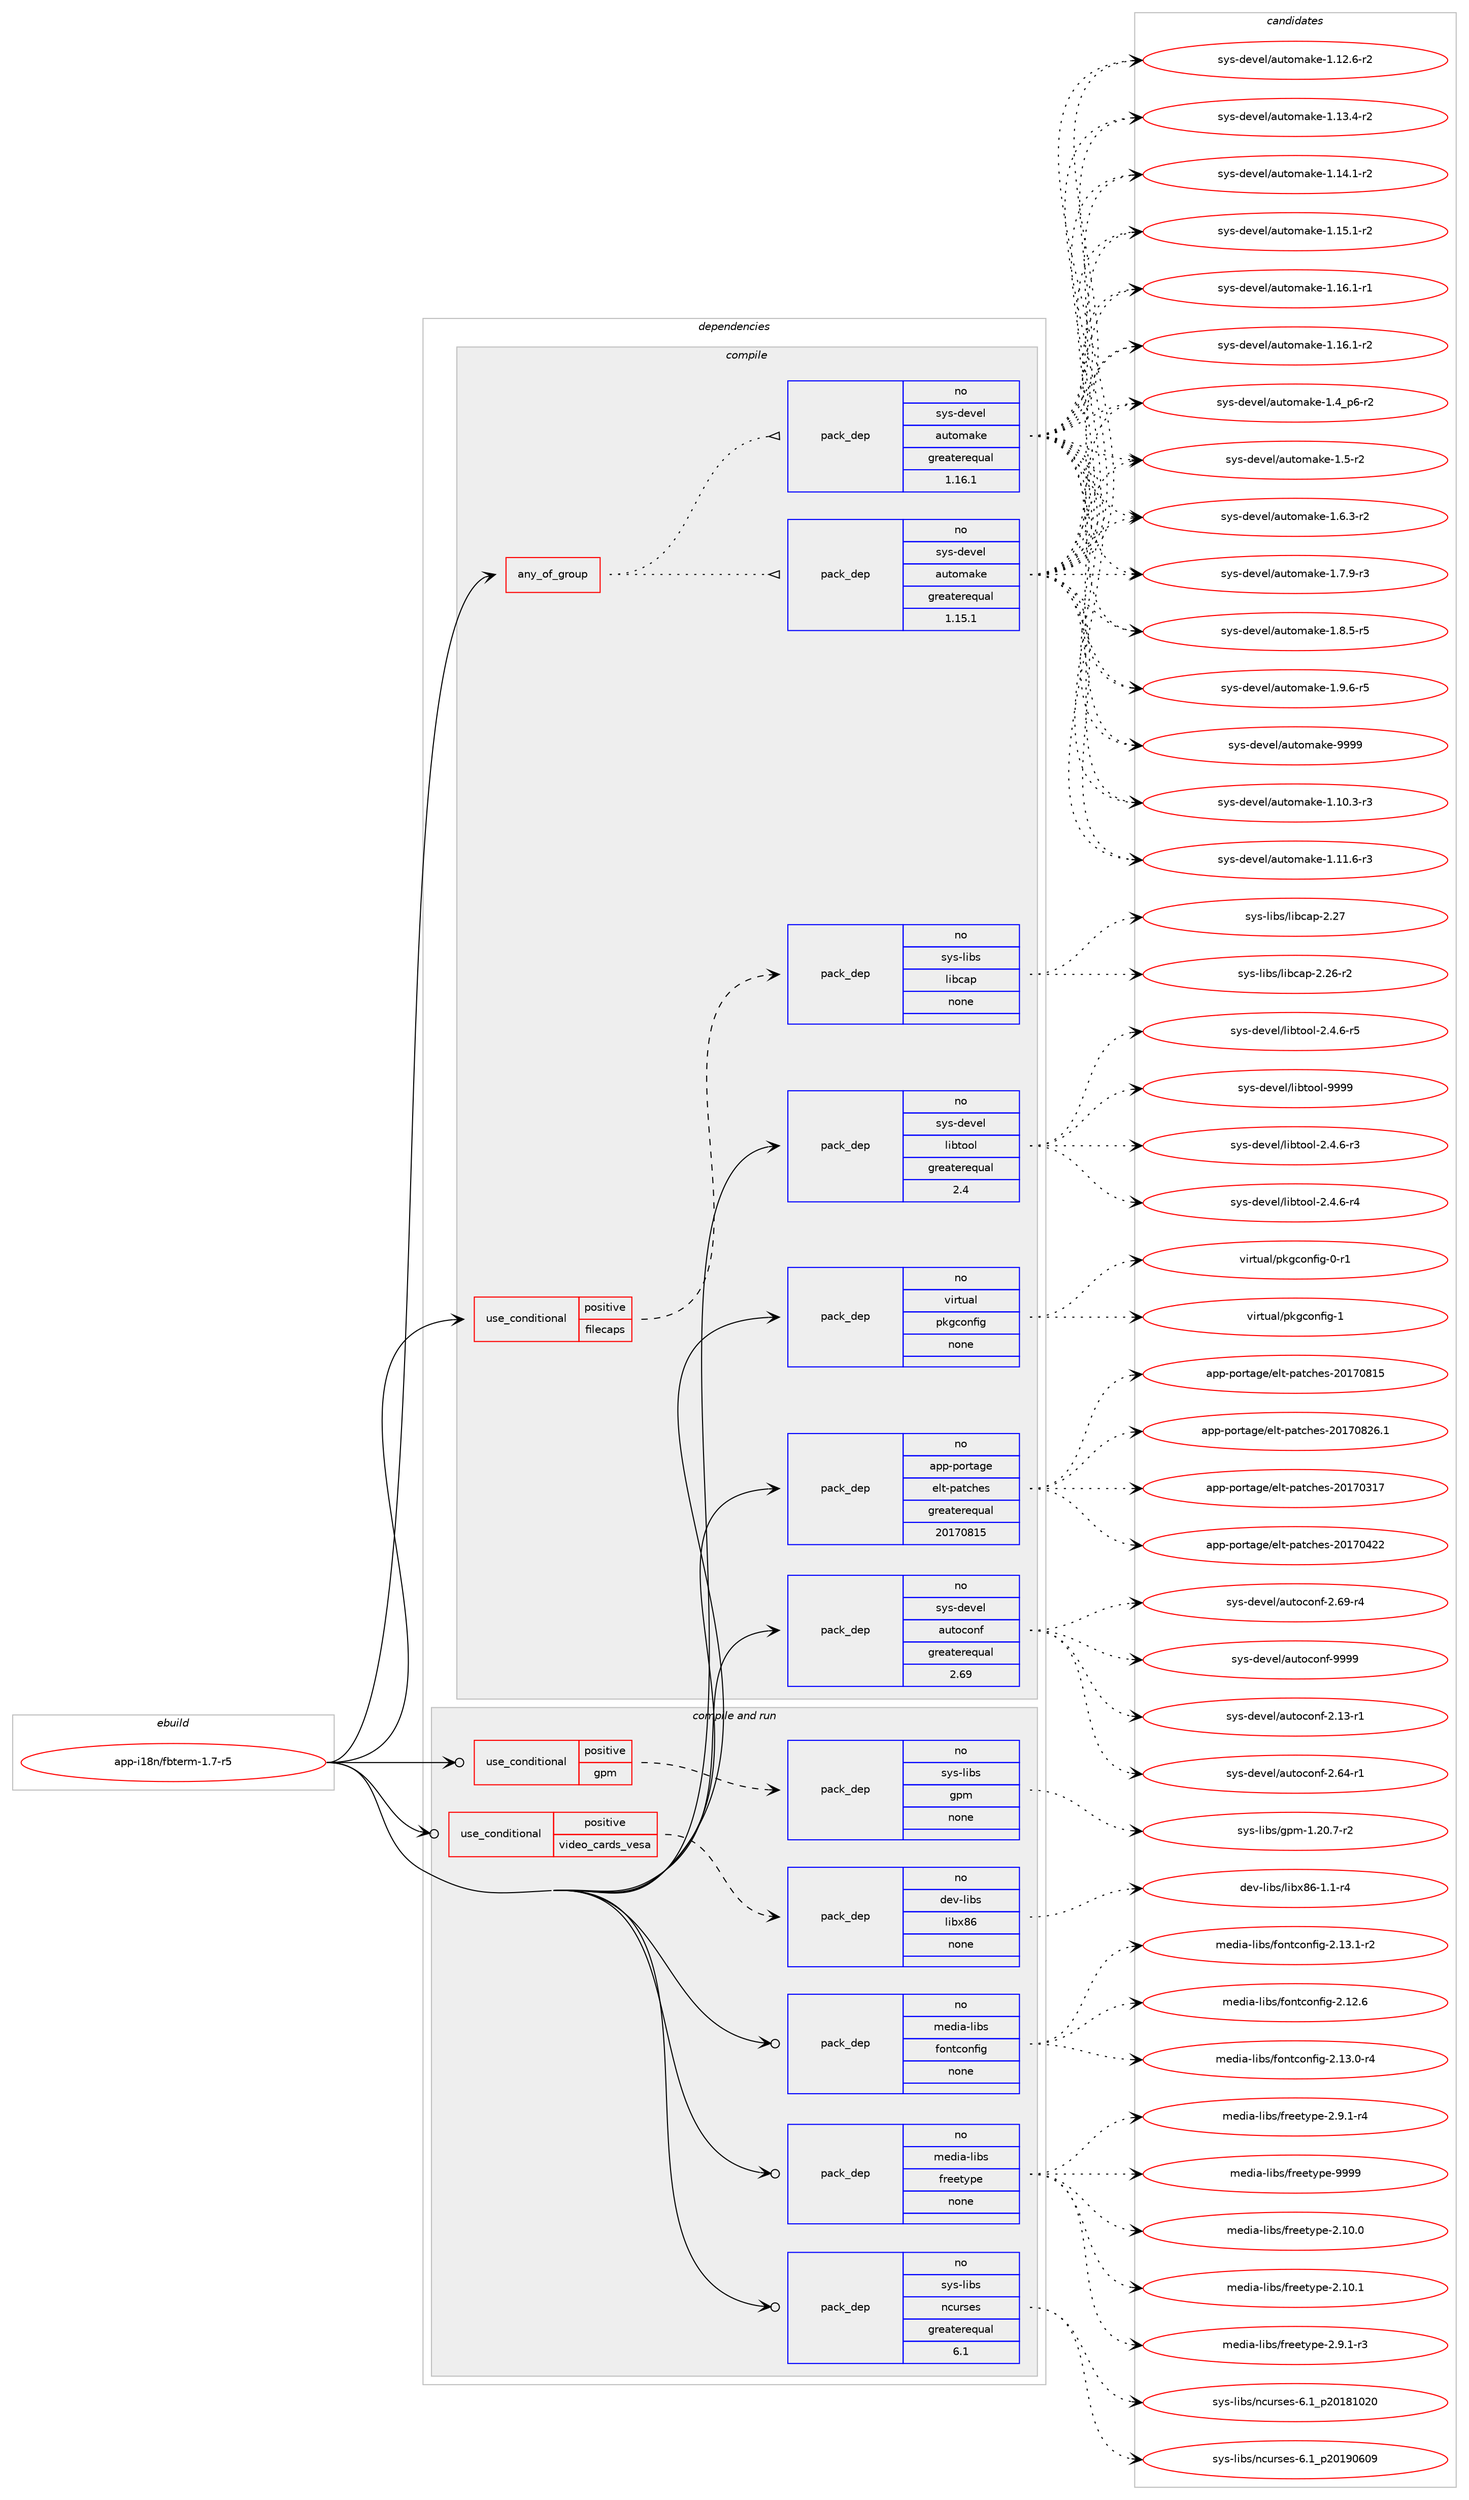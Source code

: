 digraph prolog {

# *************
# Graph options
# *************

newrank=true;
concentrate=true;
compound=true;
graph [rankdir=LR,fontname=Helvetica,fontsize=10,ranksep=1.5];#, ranksep=2.5, nodesep=0.2];
edge  [arrowhead=vee];
node  [fontname=Helvetica,fontsize=10];

# **********
# The ebuild
# **********

subgraph cluster_leftcol {
color=gray;
rank=same;
label=<<i>ebuild</i>>;
id [label="app-i18n/fbterm-1.7-r5", color=red, width=4, href="../app-i18n/fbterm-1.7-r5.svg"];
}

# ****************
# The dependencies
# ****************

subgraph cluster_midcol {
color=gray;
label=<<i>dependencies</i>>;
subgraph cluster_compile {
fillcolor="#eeeeee";
style=filled;
label=<<i>compile</i>>;
subgraph any8588 {
dependency494180 [label=<<TABLE BORDER="0" CELLBORDER="1" CELLSPACING="0" CELLPADDING="4"><TR><TD CELLPADDING="10">any_of_group</TD></TR></TABLE>>, shape=none, color=red];subgraph pack367109 {
dependency494181 [label=<<TABLE BORDER="0" CELLBORDER="1" CELLSPACING="0" CELLPADDING="4" WIDTH="220"><TR><TD ROWSPAN="6" CELLPADDING="30">pack_dep</TD></TR><TR><TD WIDTH="110">no</TD></TR><TR><TD>sys-devel</TD></TR><TR><TD>automake</TD></TR><TR><TD>greaterequal</TD></TR><TR><TD>1.16.1</TD></TR></TABLE>>, shape=none, color=blue];
}
dependency494180:e -> dependency494181:w [weight=20,style="dotted",arrowhead="oinv"];
subgraph pack367110 {
dependency494182 [label=<<TABLE BORDER="0" CELLBORDER="1" CELLSPACING="0" CELLPADDING="4" WIDTH="220"><TR><TD ROWSPAN="6" CELLPADDING="30">pack_dep</TD></TR><TR><TD WIDTH="110">no</TD></TR><TR><TD>sys-devel</TD></TR><TR><TD>automake</TD></TR><TR><TD>greaterequal</TD></TR><TR><TD>1.15.1</TD></TR></TABLE>>, shape=none, color=blue];
}
dependency494180:e -> dependency494182:w [weight=20,style="dotted",arrowhead="oinv"];
}
id:e -> dependency494180:w [weight=20,style="solid",arrowhead="vee"];
subgraph cond118171 {
dependency494183 [label=<<TABLE BORDER="0" CELLBORDER="1" CELLSPACING="0" CELLPADDING="4"><TR><TD ROWSPAN="3" CELLPADDING="10">use_conditional</TD></TR><TR><TD>positive</TD></TR><TR><TD>filecaps</TD></TR></TABLE>>, shape=none, color=red];
subgraph pack367111 {
dependency494184 [label=<<TABLE BORDER="0" CELLBORDER="1" CELLSPACING="0" CELLPADDING="4" WIDTH="220"><TR><TD ROWSPAN="6" CELLPADDING="30">pack_dep</TD></TR><TR><TD WIDTH="110">no</TD></TR><TR><TD>sys-libs</TD></TR><TR><TD>libcap</TD></TR><TR><TD>none</TD></TR><TR><TD></TD></TR></TABLE>>, shape=none, color=blue];
}
dependency494183:e -> dependency494184:w [weight=20,style="dashed",arrowhead="vee"];
}
id:e -> dependency494183:w [weight=20,style="solid",arrowhead="vee"];
subgraph pack367112 {
dependency494185 [label=<<TABLE BORDER="0" CELLBORDER="1" CELLSPACING="0" CELLPADDING="4" WIDTH="220"><TR><TD ROWSPAN="6" CELLPADDING="30">pack_dep</TD></TR><TR><TD WIDTH="110">no</TD></TR><TR><TD>app-portage</TD></TR><TR><TD>elt-patches</TD></TR><TR><TD>greaterequal</TD></TR><TR><TD>20170815</TD></TR></TABLE>>, shape=none, color=blue];
}
id:e -> dependency494185:w [weight=20,style="solid",arrowhead="vee"];
subgraph pack367113 {
dependency494186 [label=<<TABLE BORDER="0" CELLBORDER="1" CELLSPACING="0" CELLPADDING="4" WIDTH="220"><TR><TD ROWSPAN="6" CELLPADDING="30">pack_dep</TD></TR><TR><TD WIDTH="110">no</TD></TR><TR><TD>sys-devel</TD></TR><TR><TD>autoconf</TD></TR><TR><TD>greaterequal</TD></TR><TR><TD>2.69</TD></TR></TABLE>>, shape=none, color=blue];
}
id:e -> dependency494186:w [weight=20,style="solid",arrowhead="vee"];
subgraph pack367114 {
dependency494187 [label=<<TABLE BORDER="0" CELLBORDER="1" CELLSPACING="0" CELLPADDING="4" WIDTH="220"><TR><TD ROWSPAN="6" CELLPADDING="30">pack_dep</TD></TR><TR><TD WIDTH="110">no</TD></TR><TR><TD>sys-devel</TD></TR><TR><TD>libtool</TD></TR><TR><TD>greaterequal</TD></TR><TR><TD>2.4</TD></TR></TABLE>>, shape=none, color=blue];
}
id:e -> dependency494187:w [weight=20,style="solid",arrowhead="vee"];
subgraph pack367115 {
dependency494188 [label=<<TABLE BORDER="0" CELLBORDER="1" CELLSPACING="0" CELLPADDING="4" WIDTH="220"><TR><TD ROWSPAN="6" CELLPADDING="30">pack_dep</TD></TR><TR><TD WIDTH="110">no</TD></TR><TR><TD>virtual</TD></TR><TR><TD>pkgconfig</TD></TR><TR><TD>none</TD></TR><TR><TD></TD></TR></TABLE>>, shape=none, color=blue];
}
id:e -> dependency494188:w [weight=20,style="solid",arrowhead="vee"];
}
subgraph cluster_compileandrun {
fillcolor="#eeeeee";
style=filled;
label=<<i>compile and run</i>>;
subgraph cond118172 {
dependency494189 [label=<<TABLE BORDER="0" CELLBORDER="1" CELLSPACING="0" CELLPADDING="4"><TR><TD ROWSPAN="3" CELLPADDING="10">use_conditional</TD></TR><TR><TD>positive</TD></TR><TR><TD>gpm</TD></TR></TABLE>>, shape=none, color=red];
subgraph pack367116 {
dependency494190 [label=<<TABLE BORDER="0" CELLBORDER="1" CELLSPACING="0" CELLPADDING="4" WIDTH="220"><TR><TD ROWSPAN="6" CELLPADDING="30">pack_dep</TD></TR><TR><TD WIDTH="110">no</TD></TR><TR><TD>sys-libs</TD></TR><TR><TD>gpm</TD></TR><TR><TD>none</TD></TR><TR><TD></TD></TR></TABLE>>, shape=none, color=blue];
}
dependency494189:e -> dependency494190:w [weight=20,style="dashed",arrowhead="vee"];
}
id:e -> dependency494189:w [weight=20,style="solid",arrowhead="odotvee"];
subgraph cond118173 {
dependency494191 [label=<<TABLE BORDER="0" CELLBORDER="1" CELLSPACING="0" CELLPADDING="4"><TR><TD ROWSPAN="3" CELLPADDING="10">use_conditional</TD></TR><TR><TD>positive</TD></TR><TR><TD>video_cards_vesa</TD></TR></TABLE>>, shape=none, color=red];
subgraph pack367117 {
dependency494192 [label=<<TABLE BORDER="0" CELLBORDER="1" CELLSPACING="0" CELLPADDING="4" WIDTH="220"><TR><TD ROWSPAN="6" CELLPADDING="30">pack_dep</TD></TR><TR><TD WIDTH="110">no</TD></TR><TR><TD>dev-libs</TD></TR><TR><TD>libx86</TD></TR><TR><TD>none</TD></TR><TR><TD></TD></TR></TABLE>>, shape=none, color=blue];
}
dependency494191:e -> dependency494192:w [weight=20,style="dashed",arrowhead="vee"];
}
id:e -> dependency494191:w [weight=20,style="solid",arrowhead="odotvee"];
subgraph pack367118 {
dependency494193 [label=<<TABLE BORDER="0" CELLBORDER="1" CELLSPACING="0" CELLPADDING="4" WIDTH="220"><TR><TD ROWSPAN="6" CELLPADDING="30">pack_dep</TD></TR><TR><TD WIDTH="110">no</TD></TR><TR><TD>media-libs</TD></TR><TR><TD>fontconfig</TD></TR><TR><TD>none</TD></TR><TR><TD></TD></TR></TABLE>>, shape=none, color=blue];
}
id:e -> dependency494193:w [weight=20,style="solid",arrowhead="odotvee"];
subgraph pack367119 {
dependency494194 [label=<<TABLE BORDER="0" CELLBORDER="1" CELLSPACING="0" CELLPADDING="4" WIDTH="220"><TR><TD ROWSPAN="6" CELLPADDING="30">pack_dep</TD></TR><TR><TD WIDTH="110">no</TD></TR><TR><TD>media-libs</TD></TR><TR><TD>freetype</TD></TR><TR><TD>none</TD></TR><TR><TD></TD></TR></TABLE>>, shape=none, color=blue];
}
id:e -> dependency494194:w [weight=20,style="solid",arrowhead="odotvee"];
subgraph pack367120 {
dependency494195 [label=<<TABLE BORDER="0" CELLBORDER="1" CELLSPACING="0" CELLPADDING="4" WIDTH="220"><TR><TD ROWSPAN="6" CELLPADDING="30">pack_dep</TD></TR><TR><TD WIDTH="110">no</TD></TR><TR><TD>sys-libs</TD></TR><TR><TD>ncurses</TD></TR><TR><TD>greaterequal</TD></TR><TR><TD>6.1</TD></TR></TABLE>>, shape=none, color=blue];
}
id:e -> dependency494195:w [weight=20,style="solid",arrowhead="odotvee"];
}
subgraph cluster_run {
fillcolor="#eeeeee";
style=filled;
label=<<i>run</i>>;
}
}

# **************
# The candidates
# **************

subgraph cluster_choices {
rank=same;
color=gray;
label=<<i>candidates</i>>;

subgraph choice367109 {
color=black;
nodesep=1;
choice11512111545100101118101108479711711611110997107101454946494846514511451 [label="sys-devel/automake-1.10.3-r3", color=red, width=4,href="../sys-devel/automake-1.10.3-r3.svg"];
choice11512111545100101118101108479711711611110997107101454946494946544511451 [label="sys-devel/automake-1.11.6-r3", color=red, width=4,href="../sys-devel/automake-1.11.6-r3.svg"];
choice11512111545100101118101108479711711611110997107101454946495046544511450 [label="sys-devel/automake-1.12.6-r2", color=red, width=4,href="../sys-devel/automake-1.12.6-r2.svg"];
choice11512111545100101118101108479711711611110997107101454946495146524511450 [label="sys-devel/automake-1.13.4-r2", color=red, width=4,href="../sys-devel/automake-1.13.4-r2.svg"];
choice11512111545100101118101108479711711611110997107101454946495246494511450 [label="sys-devel/automake-1.14.1-r2", color=red, width=4,href="../sys-devel/automake-1.14.1-r2.svg"];
choice11512111545100101118101108479711711611110997107101454946495346494511450 [label="sys-devel/automake-1.15.1-r2", color=red, width=4,href="../sys-devel/automake-1.15.1-r2.svg"];
choice11512111545100101118101108479711711611110997107101454946495446494511449 [label="sys-devel/automake-1.16.1-r1", color=red, width=4,href="../sys-devel/automake-1.16.1-r1.svg"];
choice11512111545100101118101108479711711611110997107101454946495446494511450 [label="sys-devel/automake-1.16.1-r2", color=red, width=4,href="../sys-devel/automake-1.16.1-r2.svg"];
choice115121115451001011181011084797117116111109971071014549465295112544511450 [label="sys-devel/automake-1.4_p6-r2", color=red, width=4,href="../sys-devel/automake-1.4_p6-r2.svg"];
choice11512111545100101118101108479711711611110997107101454946534511450 [label="sys-devel/automake-1.5-r2", color=red, width=4,href="../sys-devel/automake-1.5-r2.svg"];
choice115121115451001011181011084797117116111109971071014549465446514511450 [label="sys-devel/automake-1.6.3-r2", color=red, width=4,href="../sys-devel/automake-1.6.3-r2.svg"];
choice115121115451001011181011084797117116111109971071014549465546574511451 [label="sys-devel/automake-1.7.9-r3", color=red, width=4,href="../sys-devel/automake-1.7.9-r3.svg"];
choice115121115451001011181011084797117116111109971071014549465646534511453 [label="sys-devel/automake-1.8.5-r5", color=red, width=4,href="../sys-devel/automake-1.8.5-r5.svg"];
choice115121115451001011181011084797117116111109971071014549465746544511453 [label="sys-devel/automake-1.9.6-r5", color=red, width=4,href="../sys-devel/automake-1.9.6-r5.svg"];
choice115121115451001011181011084797117116111109971071014557575757 [label="sys-devel/automake-9999", color=red, width=4,href="../sys-devel/automake-9999.svg"];
dependency494181:e -> choice11512111545100101118101108479711711611110997107101454946494846514511451:w [style=dotted,weight="100"];
dependency494181:e -> choice11512111545100101118101108479711711611110997107101454946494946544511451:w [style=dotted,weight="100"];
dependency494181:e -> choice11512111545100101118101108479711711611110997107101454946495046544511450:w [style=dotted,weight="100"];
dependency494181:e -> choice11512111545100101118101108479711711611110997107101454946495146524511450:w [style=dotted,weight="100"];
dependency494181:e -> choice11512111545100101118101108479711711611110997107101454946495246494511450:w [style=dotted,weight="100"];
dependency494181:e -> choice11512111545100101118101108479711711611110997107101454946495346494511450:w [style=dotted,weight="100"];
dependency494181:e -> choice11512111545100101118101108479711711611110997107101454946495446494511449:w [style=dotted,weight="100"];
dependency494181:e -> choice11512111545100101118101108479711711611110997107101454946495446494511450:w [style=dotted,weight="100"];
dependency494181:e -> choice115121115451001011181011084797117116111109971071014549465295112544511450:w [style=dotted,weight="100"];
dependency494181:e -> choice11512111545100101118101108479711711611110997107101454946534511450:w [style=dotted,weight="100"];
dependency494181:e -> choice115121115451001011181011084797117116111109971071014549465446514511450:w [style=dotted,weight="100"];
dependency494181:e -> choice115121115451001011181011084797117116111109971071014549465546574511451:w [style=dotted,weight="100"];
dependency494181:e -> choice115121115451001011181011084797117116111109971071014549465646534511453:w [style=dotted,weight="100"];
dependency494181:e -> choice115121115451001011181011084797117116111109971071014549465746544511453:w [style=dotted,weight="100"];
dependency494181:e -> choice115121115451001011181011084797117116111109971071014557575757:w [style=dotted,weight="100"];
}
subgraph choice367110 {
color=black;
nodesep=1;
choice11512111545100101118101108479711711611110997107101454946494846514511451 [label="sys-devel/automake-1.10.3-r3", color=red, width=4,href="../sys-devel/automake-1.10.3-r3.svg"];
choice11512111545100101118101108479711711611110997107101454946494946544511451 [label="sys-devel/automake-1.11.6-r3", color=red, width=4,href="../sys-devel/automake-1.11.6-r3.svg"];
choice11512111545100101118101108479711711611110997107101454946495046544511450 [label="sys-devel/automake-1.12.6-r2", color=red, width=4,href="../sys-devel/automake-1.12.6-r2.svg"];
choice11512111545100101118101108479711711611110997107101454946495146524511450 [label="sys-devel/automake-1.13.4-r2", color=red, width=4,href="../sys-devel/automake-1.13.4-r2.svg"];
choice11512111545100101118101108479711711611110997107101454946495246494511450 [label="sys-devel/automake-1.14.1-r2", color=red, width=4,href="../sys-devel/automake-1.14.1-r2.svg"];
choice11512111545100101118101108479711711611110997107101454946495346494511450 [label="sys-devel/automake-1.15.1-r2", color=red, width=4,href="../sys-devel/automake-1.15.1-r2.svg"];
choice11512111545100101118101108479711711611110997107101454946495446494511449 [label="sys-devel/automake-1.16.1-r1", color=red, width=4,href="../sys-devel/automake-1.16.1-r1.svg"];
choice11512111545100101118101108479711711611110997107101454946495446494511450 [label="sys-devel/automake-1.16.1-r2", color=red, width=4,href="../sys-devel/automake-1.16.1-r2.svg"];
choice115121115451001011181011084797117116111109971071014549465295112544511450 [label="sys-devel/automake-1.4_p6-r2", color=red, width=4,href="../sys-devel/automake-1.4_p6-r2.svg"];
choice11512111545100101118101108479711711611110997107101454946534511450 [label="sys-devel/automake-1.5-r2", color=red, width=4,href="../sys-devel/automake-1.5-r2.svg"];
choice115121115451001011181011084797117116111109971071014549465446514511450 [label="sys-devel/automake-1.6.3-r2", color=red, width=4,href="../sys-devel/automake-1.6.3-r2.svg"];
choice115121115451001011181011084797117116111109971071014549465546574511451 [label="sys-devel/automake-1.7.9-r3", color=red, width=4,href="../sys-devel/automake-1.7.9-r3.svg"];
choice115121115451001011181011084797117116111109971071014549465646534511453 [label="sys-devel/automake-1.8.5-r5", color=red, width=4,href="../sys-devel/automake-1.8.5-r5.svg"];
choice115121115451001011181011084797117116111109971071014549465746544511453 [label="sys-devel/automake-1.9.6-r5", color=red, width=4,href="../sys-devel/automake-1.9.6-r5.svg"];
choice115121115451001011181011084797117116111109971071014557575757 [label="sys-devel/automake-9999", color=red, width=4,href="../sys-devel/automake-9999.svg"];
dependency494182:e -> choice11512111545100101118101108479711711611110997107101454946494846514511451:w [style=dotted,weight="100"];
dependency494182:e -> choice11512111545100101118101108479711711611110997107101454946494946544511451:w [style=dotted,weight="100"];
dependency494182:e -> choice11512111545100101118101108479711711611110997107101454946495046544511450:w [style=dotted,weight="100"];
dependency494182:e -> choice11512111545100101118101108479711711611110997107101454946495146524511450:w [style=dotted,weight="100"];
dependency494182:e -> choice11512111545100101118101108479711711611110997107101454946495246494511450:w [style=dotted,weight="100"];
dependency494182:e -> choice11512111545100101118101108479711711611110997107101454946495346494511450:w [style=dotted,weight="100"];
dependency494182:e -> choice11512111545100101118101108479711711611110997107101454946495446494511449:w [style=dotted,weight="100"];
dependency494182:e -> choice11512111545100101118101108479711711611110997107101454946495446494511450:w [style=dotted,weight="100"];
dependency494182:e -> choice115121115451001011181011084797117116111109971071014549465295112544511450:w [style=dotted,weight="100"];
dependency494182:e -> choice11512111545100101118101108479711711611110997107101454946534511450:w [style=dotted,weight="100"];
dependency494182:e -> choice115121115451001011181011084797117116111109971071014549465446514511450:w [style=dotted,weight="100"];
dependency494182:e -> choice115121115451001011181011084797117116111109971071014549465546574511451:w [style=dotted,weight="100"];
dependency494182:e -> choice115121115451001011181011084797117116111109971071014549465646534511453:w [style=dotted,weight="100"];
dependency494182:e -> choice115121115451001011181011084797117116111109971071014549465746544511453:w [style=dotted,weight="100"];
dependency494182:e -> choice115121115451001011181011084797117116111109971071014557575757:w [style=dotted,weight="100"];
}
subgraph choice367111 {
color=black;
nodesep=1;
choice11512111545108105981154710810598999711245504650544511450 [label="sys-libs/libcap-2.26-r2", color=red, width=4,href="../sys-libs/libcap-2.26-r2.svg"];
choice1151211154510810598115471081059899971124550465055 [label="sys-libs/libcap-2.27", color=red, width=4,href="../sys-libs/libcap-2.27.svg"];
dependency494184:e -> choice11512111545108105981154710810598999711245504650544511450:w [style=dotted,weight="100"];
dependency494184:e -> choice1151211154510810598115471081059899971124550465055:w [style=dotted,weight="100"];
}
subgraph choice367112 {
color=black;
nodesep=1;
choice97112112451121111141169710310147101108116451129711699104101115455048495548514955 [label="app-portage/elt-patches-20170317", color=red, width=4,href="../app-portage/elt-patches-20170317.svg"];
choice97112112451121111141169710310147101108116451129711699104101115455048495548525050 [label="app-portage/elt-patches-20170422", color=red, width=4,href="../app-portage/elt-patches-20170422.svg"];
choice97112112451121111141169710310147101108116451129711699104101115455048495548564953 [label="app-portage/elt-patches-20170815", color=red, width=4,href="../app-portage/elt-patches-20170815.svg"];
choice971121124511211111411697103101471011081164511297116991041011154550484955485650544649 [label="app-portage/elt-patches-20170826.1", color=red, width=4,href="../app-portage/elt-patches-20170826.1.svg"];
dependency494185:e -> choice97112112451121111141169710310147101108116451129711699104101115455048495548514955:w [style=dotted,weight="100"];
dependency494185:e -> choice97112112451121111141169710310147101108116451129711699104101115455048495548525050:w [style=dotted,weight="100"];
dependency494185:e -> choice97112112451121111141169710310147101108116451129711699104101115455048495548564953:w [style=dotted,weight="100"];
dependency494185:e -> choice971121124511211111411697103101471011081164511297116991041011154550484955485650544649:w [style=dotted,weight="100"];
}
subgraph choice367113 {
color=black;
nodesep=1;
choice1151211154510010111810110847971171161119911111010245504649514511449 [label="sys-devel/autoconf-2.13-r1", color=red, width=4,href="../sys-devel/autoconf-2.13-r1.svg"];
choice1151211154510010111810110847971171161119911111010245504654524511449 [label="sys-devel/autoconf-2.64-r1", color=red, width=4,href="../sys-devel/autoconf-2.64-r1.svg"];
choice1151211154510010111810110847971171161119911111010245504654574511452 [label="sys-devel/autoconf-2.69-r4", color=red, width=4,href="../sys-devel/autoconf-2.69-r4.svg"];
choice115121115451001011181011084797117116111991111101024557575757 [label="sys-devel/autoconf-9999", color=red, width=4,href="../sys-devel/autoconf-9999.svg"];
dependency494186:e -> choice1151211154510010111810110847971171161119911111010245504649514511449:w [style=dotted,weight="100"];
dependency494186:e -> choice1151211154510010111810110847971171161119911111010245504654524511449:w [style=dotted,weight="100"];
dependency494186:e -> choice1151211154510010111810110847971171161119911111010245504654574511452:w [style=dotted,weight="100"];
dependency494186:e -> choice115121115451001011181011084797117116111991111101024557575757:w [style=dotted,weight="100"];
}
subgraph choice367114 {
color=black;
nodesep=1;
choice1151211154510010111810110847108105981161111111084550465246544511451 [label="sys-devel/libtool-2.4.6-r3", color=red, width=4,href="../sys-devel/libtool-2.4.6-r3.svg"];
choice1151211154510010111810110847108105981161111111084550465246544511452 [label="sys-devel/libtool-2.4.6-r4", color=red, width=4,href="../sys-devel/libtool-2.4.6-r4.svg"];
choice1151211154510010111810110847108105981161111111084550465246544511453 [label="sys-devel/libtool-2.4.6-r5", color=red, width=4,href="../sys-devel/libtool-2.4.6-r5.svg"];
choice1151211154510010111810110847108105981161111111084557575757 [label="sys-devel/libtool-9999", color=red, width=4,href="../sys-devel/libtool-9999.svg"];
dependency494187:e -> choice1151211154510010111810110847108105981161111111084550465246544511451:w [style=dotted,weight="100"];
dependency494187:e -> choice1151211154510010111810110847108105981161111111084550465246544511452:w [style=dotted,weight="100"];
dependency494187:e -> choice1151211154510010111810110847108105981161111111084550465246544511453:w [style=dotted,weight="100"];
dependency494187:e -> choice1151211154510010111810110847108105981161111111084557575757:w [style=dotted,weight="100"];
}
subgraph choice367115 {
color=black;
nodesep=1;
choice11810511411611797108471121071039911111010210510345484511449 [label="virtual/pkgconfig-0-r1", color=red, width=4,href="../virtual/pkgconfig-0-r1.svg"];
choice1181051141161179710847112107103991111101021051034549 [label="virtual/pkgconfig-1", color=red, width=4,href="../virtual/pkgconfig-1.svg"];
dependency494188:e -> choice11810511411611797108471121071039911111010210510345484511449:w [style=dotted,weight="100"];
dependency494188:e -> choice1181051141161179710847112107103991111101021051034549:w [style=dotted,weight="100"];
}
subgraph choice367116 {
color=black;
nodesep=1;
choice115121115451081059811547103112109454946504846554511450 [label="sys-libs/gpm-1.20.7-r2", color=red, width=4,href="../sys-libs/gpm-1.20.7-r2.svg"];
dependency494190:e -> choice115121115451081059811547103112109454946504846554511450:w [style=dotted,weight="100"];
}
subgraph choice367117 {
color=black;
nodesep=1;
choice100101118451081059811547108105981205654454946494511452 [label="dev-libs/libx86-1.1-r4", color=red, width=4,href="../dev-libs/libx86-1.1-r4.svg"];
dependency494192:e -> choice100101118451081059811547108105981205654454946494511452:w [style=dotted,weight="100"];
}
subgraph choice367118 {
color=black;
nodesep=1;
choice109101100105974510810598115471021111101169911111010210510345504649504654 [label="media-libs/fontconfig-2.12.6", color=red, width=4,href="../media-libs/fontconfig-2.12.6.svg"];
choice1091011001059745108105981154710211111011699111110102105103455046495146484511452 [label="media-libs/fontconfig-2.13.0-r4", color=red, width=4,href="../media-libs/fontconfig-2.13.0-r4.svg"];
choice1091011001059745108105981154710211111011699111110102105103455046495146494511450 [label="media-libs/fontconfig-2.13.1-r2", color=red, width=4,href="../media-libs/fontconfig-2.13.1-r2.svg"];
dependency494193:e -> choice109101100105974510810598115471021111101169911111010210510345504649504654:w [style=dotted,weight="100"];
dependency494193:e -> choice1091011001059745108105981154710211111011699111110102105103455046495146484511452:w [style=dotted,weight="100"];
dependency494193:e -> choice1091011001059745108105981154710211111011699111110102105103455046495146494511450:w [style=dotted,weight="100"];
}
subgraph choice367119 {
color=black;
nodesep=1;
choice1091011001059745108105981154710211410110111612111210145504649484648 [label="media-libs/freetype-2.10.0", color=red, width=4,href="../media-libs/freetype-2.10.0.svg"];
choice1091011001059745108105981154710211410110111612111210145504649484649 [label="media-libs/freetype-2.10.1", color=red, width=4,href="../media-libs/freetype-2.10.1.svg"];
choice109101100105974510810598115471021141011011161211121014550465746494511451 [label="media-libs/freetype-2.9.1-r3", color=red, width=4,href="../media-libs/freetype-2.9.1-r3.svg"];
choice109101100105974510810598115471021141011011161211121014550465746494511452 [label="media-libs/freetype-2.9.1-r4", color=red, width=4,href="../media-libs/freetype-2.9.1-r4.svg"];
choice109101100105974510810598115471021141011011161211121014557575757 [label="media-libs/freetype-9999", color=red, width=4,href="../media-libs/freetype-9999.svg"];
dependency494194:e -> choice1091011001059745108105981154710211410110111612111210145504649484648:w [style=dotted,weight="100"];
dependency494194:e -> choice1091011001059745108105981154710211410110111612111210145504649484649:w [style=dotted,weight="100"];
dependency494194:e -> choice109101100105974510810598115471021141011011161211121014550465746494511451:w [style=dotted,weight="100"];
dependency494194:e -> choice109101100105974510810598115471021141011011161211121014550465746494511452:w [style=dotted,weight="100"];
dependency494194:e -> choice109101100105974510810598115471021141011011161211121014557575757:w [style=dotted,weight="100"];
}
subgraph choice367120 {
color=black;
nodesep=1;
choice1151211154510810598115471109911711411510111545544649951125048495649485048 [label="sys-libs/ncurses-6.1_p20181020", color=red, width=4,href="../sys-libs/ncurses-6.1_p20181020.svg"];
choice1151211154510810598115471109911711411510111545544649951125048495748544857 [label="sys-libs/ncurses-6.1_p20190609", color=red, width=4,href="../sys-libs/ncurses-6.1_p20190609.svg"];
dependency494195:e -> choice1151211154510810598115471109911711411510111545544649951125048495649485048:w [style=dotted,weight="100"];
dependency494195:e -> choice1151211154510810598115471109911711411510111545544649951125048495748544857:w [style=dotted,weight="100"];
}
}

}
